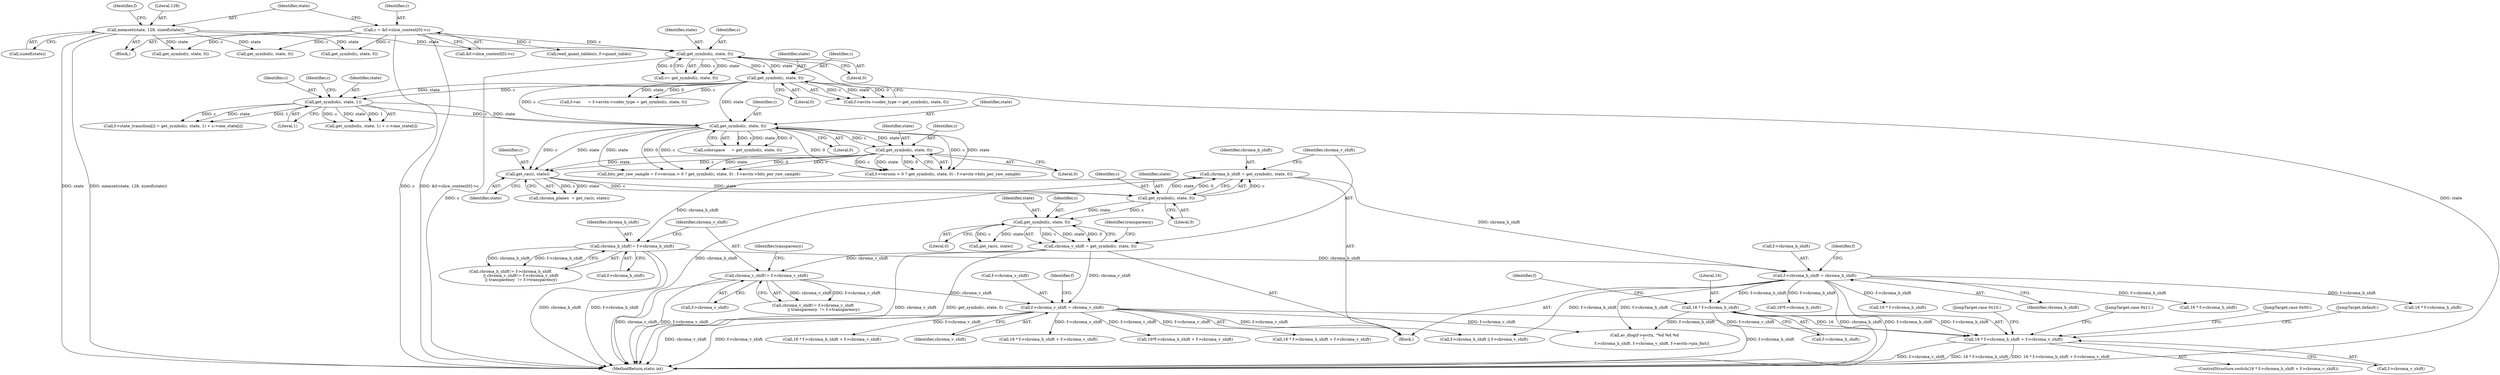 digraph "0_FFmpeg_b05cd1ea7e45a836f7f6071a716c38bb30326e0f@pointer" {
"1000673" [label="(Call,16 * f->chroma_h_shift + f->chroma_v_shift)"];
"1000674" [label="(Call,16 * f->chroma_h_shift)"];
"1000327" [label="(Call,f->chroma_h_shift = chroma_h_shift)"];
"1000285" [label="(Call,chroma_h_shift!= f->chroma_h_shift)"];
"1000241" [label="(Call,chroma_h_shift = get_symbol(c, state, 0))"];
"1000243" [label="(Call,get_symbol(c, state, 0))"];
"1000238" [label="(Call,get_rac(c, state))"];
"1000215" [label="(Call,get_symbol(c, state, 0))"];
"1000177" [label="(Call,get_symbol(c, state, 0))"];
"1000144" [label="(Call,get_symbol(c, state, 0))"];
"1000113" [label="(Call,c = &f->slice_context[0]->c)"];
"1000123" [label="(Call,memset(state, 128, sizeof(state)))"];
"1000204" [label="(Call,get_symbol(c, state, 1))"];
"1000227" [label="(Call,get_symbol(c, state, 0))"];
"1000332" [label="(Call,f->chroma_v_shift = chroma_v_shift)"];
"1000247" [label="(Call,chroma_v_shift = get_symbol(c, state, 0))"];
"1000249" [label="(Call,get_symbol(c, state, 0))"];
"1000291" [label="(Call,chroma_v_shift!= f->chroma_v_shift)"];
"1000561" [label="(Call,16 * f->chroma_h_shift)"];
"1000249" [label="(Call,get_symbol(c, state, 0))"];
"1000672" [label="(ControlStructure,switch(16 * f->chroma_h_shift + f->chroma_v_shift))"];
"1000243" [label="(Call,get_symbol(c, state, 0))"];
"1000114" [label="(Identifier,c)"];
"1000197" [label="(Call,f->state_transition[i] = get_symbol(c, state, 1) + c->one_state[i])"];
"1001228" [label="(Call,get_symbol(c, state, 0))"];
"1000286" [label="(Identifier,chroma_h_shift)"];
"1000180" [label="(Literal,0)"];
"1000680" [label="(Identifier,f)"];
"1000293" [label="(Call,f->chroma_v_shift)"];
"1000207" [label="(Literal,1)"];
"1000230" [label="(Literal,0)"];
"1000254" [label="(Identifier,transparency)"];
"1000131" [label="(Identifier,f)"];
"1000675" [label="(Literal,16)"];
"1000895" [label="(Call,get_symbol(c, state, 0))"];
"1000336" [label="(Identifier,chroma_v_shift)"];
"1000218" [label="(Literal,0)"];
"1000134" [label="(Block,)"];
"1001043" [label="(Call,get_symbol(c, state, 0))"];
"1000104" [label="(Block,)"];
"1000290" [label="(Call,chroma_v_shift!= f->chroma_v_shift\n                 || transparency  != f->transparency)"];
"1000285" [label="(Call,chroma_h_shift!= f->chroma_h_shift)"];
"1000206" [label="(Identifier,state)"];
"1000683" [label="(JumpTarget,case 0x00:)"];
"1000125" [label="(Literal,128)"];
"1000204" [label="(Call,get_symbol(c, state, 1))"];
"1000179" [label="(Identifier,state)"];
"1000498" [label="(Call,16*f->chroma_h_shift)"];
"1000297" [label="(Identifier,transparency)"];
"1000144" [label="(Call,get_symbol(c, state, 0))"];
"1000205" [label="(Identifier,c)"];
"1000236" [label="(Call,chroma_planes  = get_rac(c, state))"];
"1000178" [label="(Identifier,c)"];
"1000255" [label="(Call,get_rac(c, state))"];
"1000147" [label="(Literal,0)"];
"1000623" [label="(Call,16 * f->chroma_h_shift + f->chroma_v_shift)"];
"1000227" [label="(Call,get_symbol(c, state, 0))"];
"1000216" [label="(Identifier,c)"];
"1000246" [label="(Literal,0)"];
"1000238" [label="(Call,get_rac(c, state))"];
"1000217" [label="(Identifier,state)"];
"1000674" [label="(Call,16 * f->chroma_h_shift)"];
"1000710" [label="(JumpTarget,default:)"];
"1000126" [label="(Call,sizeof(state))"];
"1000292" [label="(Identifier,chroma_v_shift)"];
"1000497" [label="(Call,16*f->chroma_h_shift + f->chroma_v_shift)"];
"1000142" [label="(Call,v= get_symbol(c, state, 0))"];
"1000244" [label="(Identifier,c)"];
"1001322" [label="(MethodReturn,static int)"];
"1000332" [label="(Call,f->chroma_v_shift = chroma_v_shift)"];
"1000221" [label="(Call,f->version > 0 ? get_symbol(c, state, 0) : f->avctx->bits_per_raw_sample)"];
"1000115" [label="(Call,&f->slice_context[0]->c)"];
"1000692" [label="(JumpTarget,case 0x10:)"];
"1000240" [label="(Identifier,state)"];
"1000113" [label="(Call,c = &f->slice_context[0]->c)"];
"1000840" [label="(Call,av_dlog(f->avctx, \"%d %d %d\n\",\n            f->chroma_h_shift, f->chroma_v_shift, f->avctx->pix_fmt))"];
"1000328" [label="(Call,f->chroma_h_shift)"];
"1000701" [label="(JumpTarget,case 0x11:)"];
"1000408" [label="(Call,16 * f->chroma_h_shift + f->chroma_v_shift)"];
"1000241" [label="(Call,chroma_h_shift = get_symbol(c, state, 0))"];
"1000239" [label="(Identifier,c)"];
"1000210" [label="(Identifier,c)"];
"1000334" [label="(Identifier,f)"];
"1000673" [label="(Call,16 * f->chroma_h_shift + f->chroma_v_shift)"];
"1000203" [label="(Call,get_symbol(c, state, 1) + c->one_state[i])"];
"1000177" [label="(Call,get_symbol(c, state, 0))"];
"1000252" [label="(Literal,0)"];
"1000171" [label="(Call,f->avctx->coder_type = get_symbol(c, state, 0))"];
"1000624" [label="(Call,16 * f->chroma_h_shift)"];
"1000248" [label="(Identifier,chroma_v_shift)"];
"1000146" [label="(Identifier,state)"];
"1000729" [label="(Call,f->chroma_h_shift || f->chroma_v_shift)"];
"1000327" [label="(Call,f->chroma_h_shift = chroma_h_shift)"];
"1000247" [label="(Call,chroma_v_shift = get_symbol(c, state, 0))"];
"1000219" [label="(Call,bits_per_raw_sample = f->version > 0 ? get_symbol(c, state, 0) : f->avctx->bits_per_raw_sample)"];
"1000145" [label="(Identifier,c)"];
"1000291" [label="(Call,chroma_v_shift!= f->chroma_v_shift)"];
"1000242" [label="(Identifier,chroma_h_shift)"];
"1000167" [label="(Call,f->ac      = f->avctx->coder_type = get_symbol(c, state, 0))"];
"1000333" [label="(Call,f->chroma_v_shift)"];
"1000251" [label="(Identifier,state)"];
"1000560" [label="(Call,16 * f->chroma_h_shift + f->chroma_v_shift)"];
"1000124" [label="(Identifier,state)"];
"1000284" [label="(Call,chroma_h_shift!= f->chroma_h_shift\n                 || chroma_v_shift!= f->chroma_v_shift\n                 || transparency  != f->transparency)"];
"1000213" [label="(Call,colorspace     = get_symbol(c, state, 0))"];
"1000123" [label="(Call,memset(state, 128, sizeof(state)))"];
"1000865" [label="(Call,read_quant_tables(c, f->quant_table))"];
"1000679" [label="(Call,f->chroma_v_shift)"];
"1000287" [label="(Call,f->chroma_h_shift)"];
"1000339" [label="(Identifier,f)"];
"1000676" [label="(Call,f->chroma_h_shift)"];
"1000228" [label="(Identifier,c)"];
"1000245" [label="(Identifier,state)"];
"1000250" [label="(Identifier,c)"];
"1000331" [label="(Identifier,chroma_h_shift)"];
"1000409" [label="(Call,16 * f->chroma_h_shift)"];
"1000215" [label="(Call,get_symbol(c, state, 0))"];
"1000229" [label="(Identifier,state)"];
"1000673" -> "1000672"  [label="AST: "];
"1000673" -> "1000679"  [label="CFG: "];
"1000674" -> "1000673"  [label="AST: "];
"1000679" -> "1000673"  [label="AST: "];
"1000683" -> "1000673"  [label="CFG: "];
"1000692" -> "1000673"  [label="CFG: "];
"1000701" -> "1000673"  [label="CFG: "];
"1000710" -> "1000673"  [label="CFG: "];
"1000673" -> "1001322"  [label="DDG: f->chroma_v_shift"];
"1000673" -> "1001322"  [label="DDG: 16 * f->chroma_h_shift"];
"1000673" -> "1001322"  [label="DDG: 16 * f->chroma_h_shift + f->chroma_v_shift"];
"1000674" -> "1000673"  [label="DDG: 16"];
"1000674" -> "1000673"  [label="DDG: f->chroma_h_shift"];
"1000332" -> "1000673"  [label="DDG: f->chroma_v_shift"];
"1000674" -> "1000676"  [label="CFG: "];
"1000675" -> "1000674"  [label="AST: "];
"1000676" -> "1000674"  [label="AST: "];
"1000680" -> "1000674"  [label="CFG: "];
"1000674" -> "1001322"  [label="DDG: f->chroma_h_shift"];
"1000327" -> "1000674"  [label="DDG: f->chroma_h_shift"];
"1000674" -> "1000840"  [label="DDG: f->chroma_h_shift"];
"1000327" -> "1000134"  [label="AST: "];
"1000327" -> "1000331"  [label="CFG: "];
"1000328" -> "1000327"  [label="AST: "];
"1000331" -> "1000327"  [label="AST: "];
"1000334" -> "1000327"  [label="CFG: "];
"1000327" -> "1001322"  [label="DDG: chroma_h_shift"];
"1000327" -> "1001322"  [label="DDG: f->chroma_h_shift"];
"1000285" -> "1000327"  [label="DDG: chroma_h_shift"];
"1000241" -> "1000327"  [label="DDG: chroma_h_shift"];
"1000327" -> "1000409"  [label="DDG: f->chroma_h_shift"];
"1000327" -> "1000498"  [label="DDG: f->chroma_h_shift"];
"1000327" -> "1000561"  [label="DDG: f->chroma_h_shift"];
"1000327" -> "1000624"  [label="DDG: f->chroma_h_shift"];
"1000327" -> "1000729"  [label="DDG: f->chroma_h_shift"];
"1000327" -> "1000840"  [label="DDG: f->chroma_h_shift"];
"1000285" -> "1000284"  [label="AST: "];
"1000285" -> "1000287"  [label="CFG: "];
"1000286" -> "1000285"  [label="AST: "];
"1000287" -> "1000285"  [label="AST: "];
"1000292" -> "1000285"  [label="CFG: "];
"1000284" -> "1000285"  [label="CFG: "];
"1000285" -> "1001322"  [label="DDG: chroma_h_shift"];
"1000285" -> "1001322"  [label="DDG: f->chroma_h_shift"];
"1000285" -> "1000284"  [label="DDG: chroma_h_shift"];
"1000285" -> "1000284"  [label="DDG: f->chroma_h_shift"];
"1000241" -> "1000285"  [label="DDG: chroma_h_shift"];
"1000241" -> "1000134"  [label="AST: "];
"1000241" -> "1000243"  [label="CFG: "];
"1000242" -> "1000241"  [label="AST: "];
"1000243" -> "1000241"  [label="AST: "];
"1000248" -> "1000241"  [label="CFG: "];
"1000241" -> "1001322"  [label="DDG: chroma_h_shift"];
"1000243" -> "1000241"  [label="DDG: c"];
"1000243" -> "1000241"  [label="DDG: state"];
"1000243" -> "1000241"  [label="DDG: 0"];
"1000243" -> "1000246"  [label="CFG: "];
"1000244" -> "1000243"  [label="AST: "];
"1000245" -> "1000243"  [label="AST: "];
"1000246" -> "1000243"  [label="AST: "];
"1000238" -> "1000243"  [label="DDG: c"];
"1000238" -> "1000243"  [label="DDG: state"];
"1000243" -> "1000249"  [label="DDG: c"];
"1000243" -> "1000249"  [label="DDG: state"];
"1000238" -> "1000236"  [label="AST: "];
"1000238" -> "1000240"  [label="CFG: "];
"1000239" -> "1000238"  [label="AST: "];
"1000240" -> "1000238"  [label="AST: "];
"1000236" -> "1000238"  [label="CFG: "];
"1000238" -> "1000236"  [label="DDG: c"];
"1000238" -> "1000236"  [label="DDG: state"];
"1000215" -> "1000238"  [label="DDG: c"];
"1000215" -> "1000238"  [label="DDG: state"];
"1000227" -> "1000238"  [label="DDG: c"];
"1000227" -> "1000238"  [label="DDG: state"];
"1000215" -> "1000213"  [label="AST: "];
"1000215" -> "1000218"  [label="CFG: "];
"1000216" -> "1000215"  [label="AST: "];
"1000217" -> "1000215"  [label="AST: "];
"1000218" -> "1000215"  [label="AST: "];
"1000213" -> "1000215"  [label="CFG: "];
"1000215" -> "1000213"  [label="DDG: c"];
"1000215" -> "1000213"  [label="DDG: state"];
"1000215" -> "1000213"  [label="DDG: 0"];
"1000177" -> "1000215"  [label="DDG: c"];
"1000177" -> "1000215"  [label="DDG: state"];
"1000204" -> "1000215"  [label="DDG: c"];
"1000204" -> "1000215"  [label="DDG: state"];
"1000215" -> "1000219"  [label="DDG: c"];
"1000215" -> "1000219"  [label="DDG: state"];
"1000215" -> "1000219"  [label="DDG: 0"];
"1000215" -> "1000221"  [label="DDG: c"];
"1000215" -> "1000221"  [label="DDG: state"];
"1000215" -> "1000221"  [label="DDG: 0"];
"1000215" -> "1000227"  [label="DDG: c"];
"1000215" -> "1000227"  [label="DDG: state"];
"1000177" -> "1000171"  [label="AST: "];
"1000177" -> "1000180"  [label="CFG: "];
"1000178" -> "1000177"  [label="AST: "];
"1000179" -> "1000177"  [label="AST: "];
"1000180" -> "1000177"  [label="AST: "];
"1000171" -> "1000177"  [label="CFG: "];
"1000177" -> "1000167"  [label="DDG: c"];
"1000177" -> "1000167"  [label="DDG: state"];
"1000177" -> "1000167"  [label="DDG: 0"];
"1000177" -> "1000171"  [label="DDG: c"];
"1000177" -> "1000171"  [label="DDG: state"];
"1000177" -> "1000171"  [label="DDG: 0"];
"1000144" -> "1000177"  [label="DDG: c"];
"1000144" -> "1000177"  [label="DDG: state"];
"1000177" -> "1000204"  [label="DDG: c"];
"1000177" -> "1000204"  [label="DDG: state"];
"1000144" -> "1000142"  [label="AST: "];
"1000144" -> "1000147"  [label="CFG: "];
"1000145" -> "1000144"  [label="AST: "];
"1000146" -> "1000144"  [label="AST: "];
"1000147" -> "1000144"  [label="AST: "];
"1000142" -> "1000144"  [label="CFG: "];
"1000144" -> "1001322"  [label="DDG: c"];
"1000144" -> "1001322"  [label="DDG: state"];
"1000144" -> "1000142"  [label="DDG: c"];
"1000144" -> "1000142"  [label="DDG: state"];
"1000144" -> "1000142"  [label="DDG: 0"];
"1000113" -> "1000144"  [label="DDG: c"];
"1000123" -> "1000144"  [label="DDG: state"];
"1000113" -> "1000104"  [label="AST: "];
"1000113" -> "1000115"  [label="CFG: "];
"1000114" -> "1000113"  [label="AST: "];
"1000115" -> "1000113"  [label="AST: "];
"1000124" -> "1000113"  [label="CFG: "];
"1000113" -> "1001322"  [label="DDG: c"];
"1000113" -> "1001322"  [label="DDG: &f->slice_context[0]->c"];
"1000113" -> "1000865"  [label="DDG: c"];
"1000113" -> "1000895"  [label="DDG: c"];
"1000113" -> "1001043"  [label="DDG: c"];
"1000113" -> "1001228"  [label="DDG: c"];
"1000123" -> "1000104"  [label="AST: "];
"1000123" -> "1000126"  [label="CFG: "];
"1000124" -> "1000123"  [label="AST: "];
"1000125" -> "1000123"  [label="AST: "];
"1000126" -> "1000123"  [label="AST: "];
"1000131" -> "1000123"  [label="CFG: "];
"1000123" -> "1001322"  [label="DDG: memset(state, 128, sizeof(state))"];
"1000123" -> "1001322"  [label="DDG: state"];
"1000123" -> "1000895"  [label="DDG: state"];
"1000123" -> "1001043"  [label="DDG: state"];
"1000123" -> "1001228"  [label="DDG: state"];
"1000204" -> "1000203"  [label="AST: "];
"1000204" -> "1000207"  [label="CFG: "];
"1000205" -> "1000204"  [label="AST: "];
"1000206" -> "1000204"  [label="AST: "];
"1000207" -> "1000204"  [label="AST: "];
"1000210" -> "1000204"  [label="CFG: "];
"1000204" -> "1000197"  [label="DDG: c"];
"1000204" -> "1000197"  [label="DDG: state"];
"1000204" -> "1000197"  [label="DDG: 1"];
"1000204" -> "1000203"  [label="DDG: c"];
"1000204" -> "1000203"  [label="DDG: state"];
"1000204" -> "1000203"  [label="DDG: 1"];
"1000227" -> "1000221"  [label="AST: "];
"1000227" -> "1000230"  [label="CFG: "];
"1000228" -> "1000227"  [label="AST: "];
"1000229" -> "1000227"  [label="AST: "];
"1000230" -> "1000227"  [label="AST: "];
"1000221" -> "1000227"  [label="CFG: "];
"1000227" -> "1000219"  [label="DDG: c"];
"1000227" -> "1000219"  [label="DDG: state"];
"1000227" -> "1000219"  [label="DDG: 0"];
"1000227" -> "1000221"  [label="DDG: c"];
"1000227" -> "1000221"  [label="DDG: state"];
"1000227" -> "1000221"  [label="DDG: 0"];
"1000332" -> "1000134"  [label="AST: "];
"1000332" -> "1000336"  [label="CFG: "];
"1000333" -> "1000332"  [label="AST: "];
"1000336" -> "1000332"  [label="AST: "];
"1000339" -> "1000332"  [label="CFG: "];
"1000332" -> "1001322"  [label="DDG: chroma_v_shift"];
"1000332" -> "1001322"  [label="DDG: f->chroma_v_shift"];
"1000247" -> "1000332"  [label="DDG: chroma_v_shift"];
"1000291" -> "1000332"  [label="DDG: chroma_v_shift"];
"1000332" -> "1000408"  [label="DDG: f->chroma_v_shift"];
"1000332" -> "1000497"  [label="DDG: f->chroma_v_shift"];
"1000332" -> "1000560"  [label="DDG: f->chroma_v_shift"];
"1000332" -> "1000623"  [label="DDG: f->chroma_v_shift"];
"1000332" -> "1000729"  [label="DDG: f->chroma_v_shift"];
"1000332" -> "1000840"  [label="DDG: f->chroma_v_shift"];
"1000247" -> "1000134"  [label="AST: "];
"1000247" -> "1000249"  [label="CFG: "];
"1000248" -> "1000247"  [label="AST: "];
"1000249" -> "1000247"  [label="AST: "];
"1000254" -> "1000247"  [label="CFG: "];
"1000247" -> "1001322"  [label="DDG: chroma_v_shift"];
"1000247" -> "1001322"  [label="DDG: get_symbol(c, state, 0)"];
"1000249" -> "1000247"  [label="DDG: c"];
"1000249" -> "1000247"  [label="DDG: state"];
"1000249" -> "1000247"  [label="DDG: 0"];
"1000247" -> "1000291"  [label="DDG: chroma_v_shift"];
"1000249" -> "1000252"  [label="CFG: "];
"1000250" -> "1000249"  [label="AST: "];
"1000251" -> "1000249"  [label="AST: "];
"1000252" -> "1000249"  [label="AST: "];
"1000249" -> "1000255"  [label="DDG: c"];
"1000249" -> "1000255"  [label="DDG: state"];
"1000291" -> "1000290"  [label="AST: "];
"1000291" -> "1000293"  [label="CFG: "];
"1000292" -> "1000291"  [label="AST: "];
"1000293" -> "1000291"  [label="AST: "];
"1000297" -> "1000291"  [label="CFG: "];
"1000290" -> "1000291"  [label="CFG: "];
"1000291" -> "1001322"  [label="DDG: chroma_v_shift"];
"1000291" -> "1001322"  [label="DDG: f->chroma_v_shift"];
"1000291" -> "1000290"  [label="DDG: chroma_v_shift"];
"1000291" -> "1000290"  [label="DDG: f->chroma_v_shift"];
}
